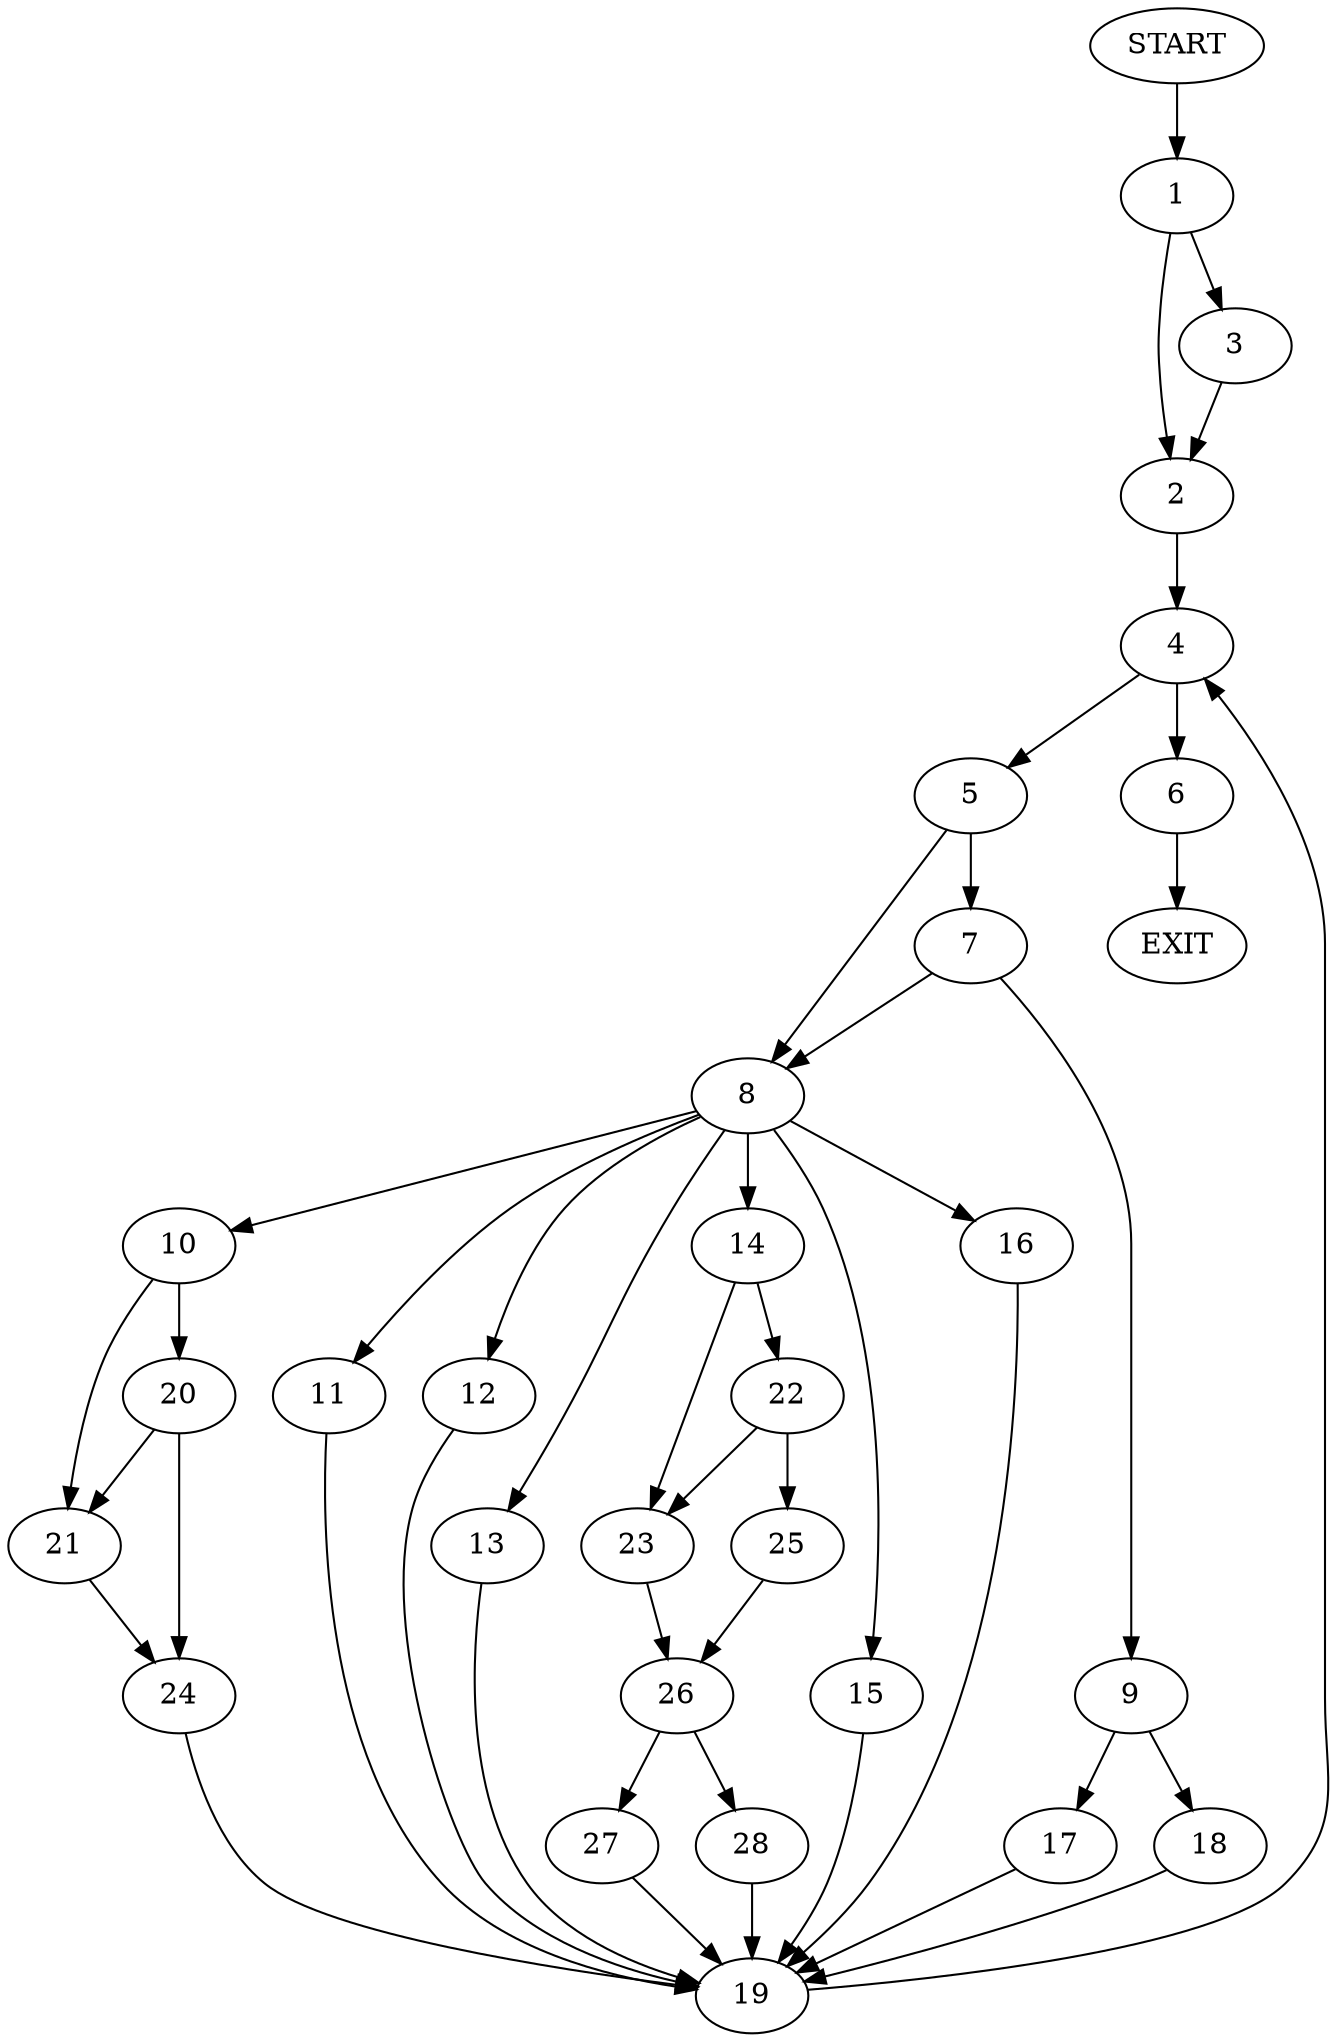 digraph {
0 [label="START"]
29 [label="EXIT"]
0 -> 1
1 -> 2
1 -> 3
2 -> 4
3 -> 2
4 -> 5
4 -> 6
6 -> 29
5 -> 7
5 -> 8
7 -> 9
7 -> 8
8 -> 10
8 -> 11
8 -> 12
8 -> 13
8 -> 14
8 -> 15
8 -> 16
9 -> 17
9 -> 18
18 -> 19
17 -> 19
19 -> 4
16 -> 19
15 -> 19
10 -> 20
10 -> 21
12 -> 19
14 -> 22
14 -> 23
11 -> 19
13 -> 19
21 -> 24
20 -> 24
20 -> 21
24 -> 19
22 -> 25
22 -> 23
23 -> 26
25 -> 26
26 -> 27
26 -> 28
27 -> 19
28 -> 19
}
